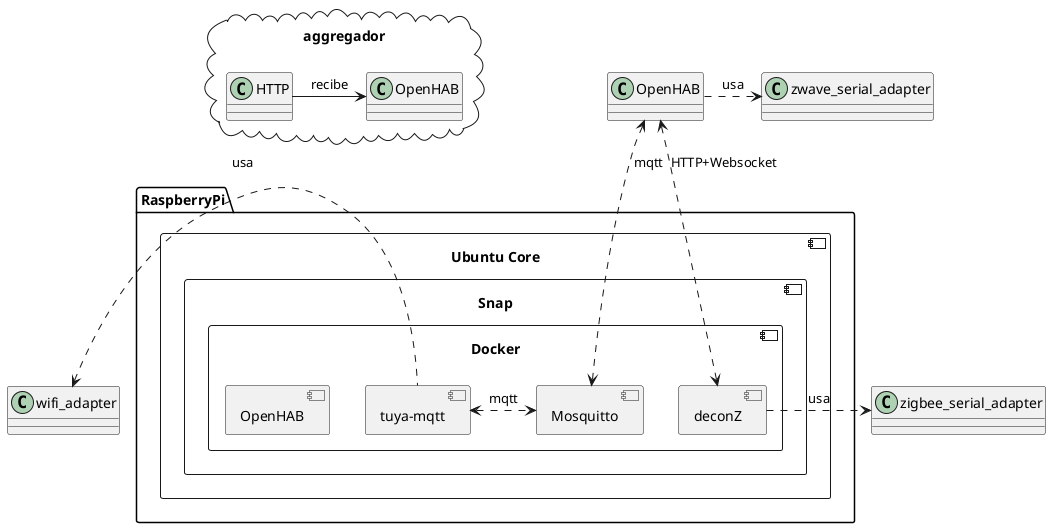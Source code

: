 @startuml

skinparam BackgroundColor transparent

cloud "aggregador" {
  HTTP -> OpenHAB : recibe
}

package RaspberryPi {
   component "Ubuntu Core" as UbuntuCore {
      component Snap{
        component Docker {
            component OpenHAB {
            } 
            component deconZ {
            }
            component Mosquitto {
            } 
            component "tuya-mqtt" as tuyamqtt {
            }
        }
      }  
   }
}

OpenHAB <..> Mosquitto: mqtt
tuyamqtt <..right> Mosquitto: mqtt

OpenHAB <..> deconZ : HTTP+Websocket

deconZ .> zigbee_serial_adapter : usa
OpenHAB .> zwave_serial_adapter : usa
tuyamqtt ..left> wifi_adapter: usa

@enduml